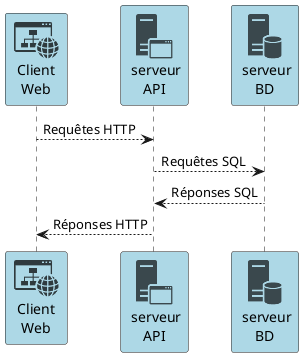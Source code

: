 @startuml
skinparam actorStyle awesome
!include <office/Servers/application_server>
!include <office/Servers/database_server>
!include <office/Concepts/website>


participant "<$website>\nClient\nWeb" as Client #lightblue
participant "<$application_server>\n serveur\nAPI" as srvAPI #lightblue
participant "<$database_server>\n serveur\nBD" as srvBD #lightblue

Client --> srvAPI : Requêtes HTTP
srvAPI --> srvBD : Requêtes SQL
srvBD --> srvAPI : Réponses SQL
srvAPI --> Client : Réponses HTTP

@enduml
